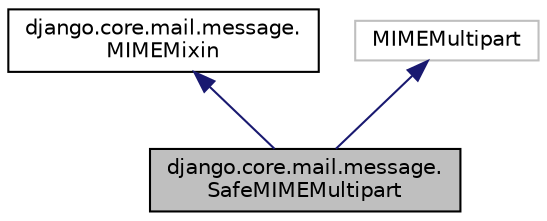 digraph "django.core.mail.message.SafeMIMEMultipart"
{
 // LATEX_PDF_SIZE
  edge [fontname="Helvetica",fontsize="10",labelfontname="Helvetica",labelfontsize="10"];
  node [fontname="Helvetica",fontsize="10",shape=record];
  Node1 [label="django.core.mail.message.\lSafeMIMEMultipart",height=0.2,width=0.4,color="black", fillcolor="grey75", style="filled", fontcolor="black",tooltip=" "];
  Node2 -> Node1 [dir="back",color="midnightblue",fontsize="10",style="solid"];
  Node2 [label="django.core.mail.message.\lMIMEMixin",height=0.2,width=0.4,color="black", fillcolor="white", style="filled",URL="$classdjango_1_1core_1_1mail_1_1message_1_1_m_i_m_e_mixin.html",tooltip=" "];
  Node3 -> Node1 [dir="back",color="midnightblue",fontsize="10",style="solid"];
  Node3 [label="MIMEMultipart",height=0.2,width=0.4,color="grey75", fillcolor="white", style="filled",tooltip=" "];
}
